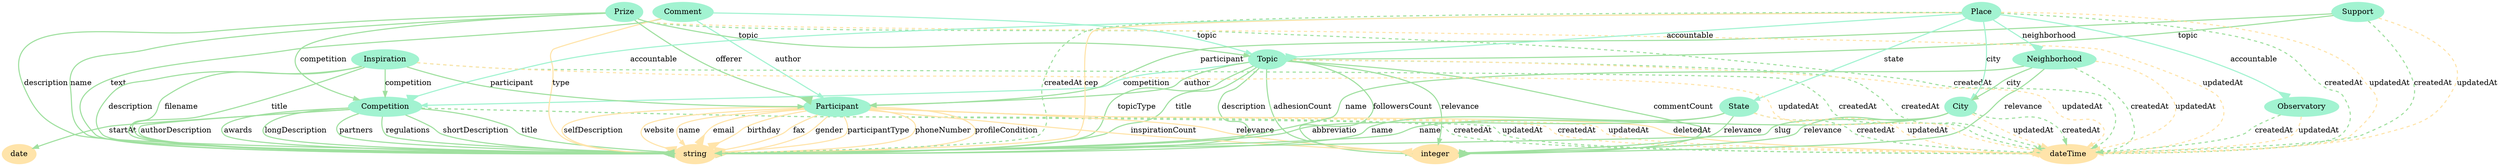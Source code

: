 digraph  {
	node [label="\N"];
	Competition	 [color="#A2F3D1",
		style=filled];
	1	 [color="#FFE4AA",
		label=string,
		style=filled];
	Competition -> 1 [key="Competition-1-1",
	arrowhead=inv,
	arrowsize=2.0,
	color="#A0E0A0",
	label=authorDescription,
	penwidth=2];
Competition -> 1 [key="Competition-1-2",
arrowhead=inv,
arrowsize=2.0,
color="#A0E0A0",
label=awards,
penwidth=2];
Competition -> 1 [key="Competition-1-3",
arrowhead=inv,
arrowsize=2.0,
color="#A0E0A0",
label=longDescription,
penwidth=2];
Competition -> 1 [key="Competition-1-4",
arrowhead=inv,
arrowsize=2.0,
color="#A0E0A0",
label=partners,
penwidth=2];
Competition -> 1 [key="Competition-1-5",
arrowhead=inv,
arrowsize=2.0,
color="#A0E0A0",
label=regulations,
penwidth=2];
Competition -> 1 [key="Competition-1-6",
arrowhead=inv,
arrowsize=2.0,
color="#A0E0A0",
label=shortDescription,
penwidth=2];
Competition -> 1 [key="Competition-1-9",
color="#A0E0A0",
label=title,
penwidth=2];
2 [color="#FFE4AA",
label=dateTime,
style=filled];
Competition -> 2 [key="Competition-2-7",
color="#A0E0A0",
label=createdAt,
penwidth=2,
style=dashed];
Competition -> 2 [key="Competition-2-10",
color="#A0E0A0",
label=updatedAt,
penwidth=2,
style=dashed];
3 [color="#FFE4AA",
label=date,
style=filled];
Competition -> 3 [key="Competition-3-8",
color="#A0E0A0",
label=startAt,
penwidth=2];
Topic [color="#A2F3D1",
style=filled];
Topic -> Competition [key="Topic-Competition-21",
color="#A2F3D1",
label=competition,
penwidth=2];
Topic -> 1 [key="Topic-1-13",
arrowhead=inv,
arrowsize=2.0,
color="#A0E0A0",
label=topicType,
penwidth=2];
Topic -> 1 [key="Topic-1-16",
color="#A0E0A0",
label=title,
penwidth=2];
Topic -> 1 [key="Topic-1-19",
color="#A0E0A0",
label=description,
penwidth=2];
Topic -> 2 [key="Topic-2-14",
color="#A0E0A0",
label=createdAt,
penwidth=2,
style=dashed];
Topic -> 2 [key="Topic-2-17",
color="#FFE4AA",
label=updatedAt,
penwidth=2,
style=dashed];
4 [color="#FFE4AA",
label=integer,
style=filled];
Topic -> 4 [key="Topic-4-11",
arrowhead=inv,
arrowsize=2.0,
color="#A0E0A0",
label=adhesionCount,
penwidth=2];
Topic -> 4 [key="Topic-4-12",
arrowhead=inv,
arrowsize=2.0,
color="#A0E0A0",
label=commentCount,
penwidth=2];
Topic -> 4 [key="Topic-4-15",
color="#A0E0A0",
label=followersCount,
penwidth=2];
Topic -> 4 [key="Topic-4-18",
color="#A0E0A0",
label=relevance,
penwidth=2];
Participant [color="#A2F3D1",
label=Participant,
style=filled];
Topic -> Participant [key="Topic-Participant-20",
color="#A0E0A0",
label=author,
penwidth=2];
Participant -> 1 [key="Participant-1-24",
color="#FFE4AA",
label=name,
penwidth=2];
Participant -> 1 [key="Participant-1-25",
arrowhead=inv,
arrowsize=2.0,
color="#FFE4AA",
label=email,
penwidth=2];
Participant -> 1 [key="Participant-1-27",
arrowhead=inv,
arrowsize=2.0,
color="#FFE4AA",
label=birthday,
penwidth=2];
Participant -> 1 [key="Participant-1-29",
arrowhead=inv,
arrowsize=2.0,
color="#FFE4AA",
label=fax,
penwidth=2];
Participant -> 1 [key="Participant-1-30",
arrowhead=inv,
arrowsize=2.0,
color="#FFE4AA",
label=gender,
penwidth=2];
Participant -> 1 [key="Participant-1-31",
arrowhead=inv,
arrowsize=2.0,
color="#FFE4AA",
label=participantType,
penwidth=2];
Participant -> 1 [key="Participant-1-32",
arrowhead=inv,
arrowsize=2.0,
color="#FFE4AA",
label=phoneNumber,
penwidth=2];
Participant -> 1 [key="Participant-1-33",
arrowhead=inv,
arrowsize=2.0,
color="#FFE4AA",
label=profileCondition,
penwidth=2];
Participant -> 1 [key="Participant-1-35",
arrowhead=inv,
arrowsize=2.0,
color="#FFE4AA",
label=selfDescription,
penwidth=2];
Participant -> 1 [key="Participant-1-36",
arrowhead=inv,
arrowsize=2.0,
color="#FFE4AA",
label=website,
penwidth=2];
Participant -> 2 [key="Participant-2-23",
color="#FFE4AA",
label=createdAt,
penwidth=2,
style=dashed];
Participant -> 2 [key="Participant-2-26",
color="#FFE4AA",
label=updatedAt,
penwidth=2,
style=dashed];
Participant -> 2 [key="Participant-2-28",
arrowhead=inv,
arrowsize=2.0,
color="#FFE4AA",
label=deletedAt,
penwidth=2];
Participant -> 4 [key="Participant-4-22",
arrowhead=inv,
arrowsize=2.0,
color="#FFE4AA",
label=inspirationCount,
penwidth=2];
Participant -> 4 [key="Participant-4-34",
color="#FFE4AA",
label=relevance,
penwidth=2];
Comment [color="#A2F3D1",
style=filled];
Comment -> 1 [key="Comment-1-37",
color="#A0E0A0",
label=text,
penwidth=2];
Comment -> 1 [key="Comment-1-38",
color="#FFE4AA",
label=type,
penwidth=2];
Comment -> Topic [key="Comment-Topic-40",
color="#A2F3D1",
label=topic,
penwidth=2];
Comment -> Participant [key="Comment-Participant-39",
color="#A2F3D1",
label=author,
penwidth=2];
Support [color="#A2F3D1",
style=filled];
Support -> 2 [key="Support-2-41",
color="#A0E0A0",
label=createdAt,
penwidth=2,
style=dashed];
Support -> 2 [key="Support-2-42",
color="#FFE4AA",
label=updatedAt,
penwidth=2,
style=dashed];
Support -> Topic [key="Support-Topic-44",
color="#A0E0A0",
label=topic,
penwidth=2];
Support -> Participant [key="Support-Participant-43",
color="#A0E0A0",
label=participant,
penwidth=2];
City [color="#A2F3D1",
style=filled];
City -> 1 [key="City-1-46",
color="#A0E0A0",
label=name,
penwidth=2];
City -> 1 [key="City-1-49",
arrowhead=inv,
arrowsize=2.0,
color="#A0E0A0",
label=slug,
penwidth=2];
City -> 2 [key="City-2-45",
color="#A0E0A0",
label=createdAt,
penwidth=2,
style=dashed];
City -> 2 [key="City-2-47",
color="#FFE4AA",
label=updatedAt,
penwidth=2,
style=dashed];
City -> 4 [key="City-4-48",
color="#A0E0A0",
label=relevance,
penwidth=2];
Prize [color="#A2F3D1",
style=filled];
Prize -> Competition [key="Prize-Competition-55",
color="#A0E0A0",
label=competition,
penwidth=2];
Prize -> 1 [key="Prize-1-51",
color="#A0E0A0",
label=name,
penwidth=2];
Prize -> 1 [key="Prize-1-53",
color="#A0E0A0",
label=description,
penwidth=2];
Prize -> 2 [key="Prize-2-50",
color="#A0E0A0",
label=createdAt,
penwidth=2,
style=dashed];
Prize -> 2 [key="Prize-2-52",
color="#FFE4AA",
label=updatedAt,
penwidth=2,
style=dashed];
Prize -> Topic [key="Prize-Topic-56",
color="#A0E0A0",
label=topic,
penwidth=2];
Prize -> Participant [key="Prize-Participant-54",
arrowhead=inv,
arrowsize=2.0,
color="#A0E0A0",
label=offerer,
penwidth=2];
State [color="#A2F3D1",
style=filled];
State -> 1 [key="State-1-58",
color="#A0E0A0",
label=name,
penwidth=2];
State -> 1 [key="State-1-61",
arrowhead=inv,
arrowsize=2.0,
color="#A0E0A0",
label=abbreviatio,
penwidth=2];
State -> 2 [key="State-2-57",
color="#A0E0A0",
label=createdAt,
penwidth=2,
style=dashed];
State -> 2 [key="State-2-59",
color="#FFE4AA",
label=updatedAt,
penwidth=2,
style=dashed];
State -> 4 [key="State-4-60",
color="#A0E0A0",
label=relevance,
penwidth=2];
Observatory [color="#A2F3D1",
style=filled];
Observatory -> 2 [key="Observatory-2-62",
color="#A0E0A0",
label=createdAt,
penwidth=2,
style=dashed];
Observatory -> 2 [key="Observatory-2-63",
color="#FFE4AA",
label=updatedAt,
penwidth=2,
style=dashed];
Place [color="#A2F3D1",
style=filled];
Place -> Competition [key="Place-Competition-73",
arrowhead=inv,
arrowsize=2.0,
color="#A2F3D1",
label=accountable,
penwidth=2];
Place -> 1 [key="Place-1-66",
arrowhead=inv,
arrowsize=2.0,
color="#FFE4AA",
label=cep,
penwidth=2];
Place -> 1 [key="Place-1-67",
color="#A0E0A0",
label=createdAt,
penwidth=2,
style=dashed];
Place -> 2 [key="Place-2-64",
color="#A0E0A0",
label=createdAt,
penwidth=2,
style=dashed];
Place -> 2 [key="Place-2-65",
color="#FFE4AA",
label=updatedAt,
penwidth=2,
style=dashed];
Place -> Topic [key="Place-Topic-68",
arrowhead=inv,
arrowsize=2.0,
color="#A2F3D1",
label=accountable,
penwidth=2];
Place -> City [key="Place-City-70",
color="#A2F3D1",
label=city,
penwidth=2];
Place -> State [key="Place-State-71",
color="#A2F3D1",
label=state,
penwidth=2];
Place -> Observatory [key="Place-Observatory-69",
arrowhead=inv,
arrowsize=2.0,
color="#A2F3D1",
label=accountable,
penwidth=2];
Neighborhood [color="#A2F3D1",
label=Neighborhood,
style=filled];
Place -> Neighborhood [key="Place-Neighborhood-72",
arrowhead=inv,
arrowsize=2.0,
color="#A2F3D1",
label=neighborhood,
penwidth=2];
Neighborhood -> 1 [key="Neighborhood-1-75",
color="#A0E0A0",
label=name,
penwidth=2];
Neighborhood -> 2 [key="Neighborhood-2-74",
color="#A0E0A0",
label=createdAt,
penwidth=2,
style=dashed];
Neighborhood -> 2 [key="Neighborhood-2-76",
color="#FFE4AA",
label=updatedAt,
penwidth=2,
style=dashed];
Neighborhood -> 4 [key="Neighborhood-4-77",
color="#A0E0A0",
label=relevance,
penwidth=2];
Neighborhood -> City [key="Neighborhood-City-78",
color="#A0E0A0",
label=city,
penwidth=2];
Inspiration [color="#A2F3D1",
style=filled];
Inspiration -> Competition [key="Inspiration-Competition-85",
color="#A0E0A0",
label=competition,
penwidth=2];
Inspiration -> 1 [key="Inspiration-1-80",
color="#A0E0A0",
label=title,
penwidth=2];
Inspiration -> 1 [key="Inspiration-1-82",
color="#A0E0A0",
label=description,
penwidth=2];
Inspiration -> 1 [key="Inspiration-1-83",
arrowhead=inv,
arrowsize=2.0,
color="#A0E0A0",
label=filename,
penwidth=2];
Inspiration -> 2 [key="Inspiration-2-79",
color="#A0E0A0",
label=createdAt,
penwidth=2,
style=dashed];
Inspiration -> 2 [key="Inspiration-2-81",
color="#FFE4AA",
label=updatedAt,
penwidth=2,
style=dashed];
Inspiration -> Participant [key="Inspiration-Participant-84",
color="#A0E0A0",
label=participant,
penwidth=2];
}
